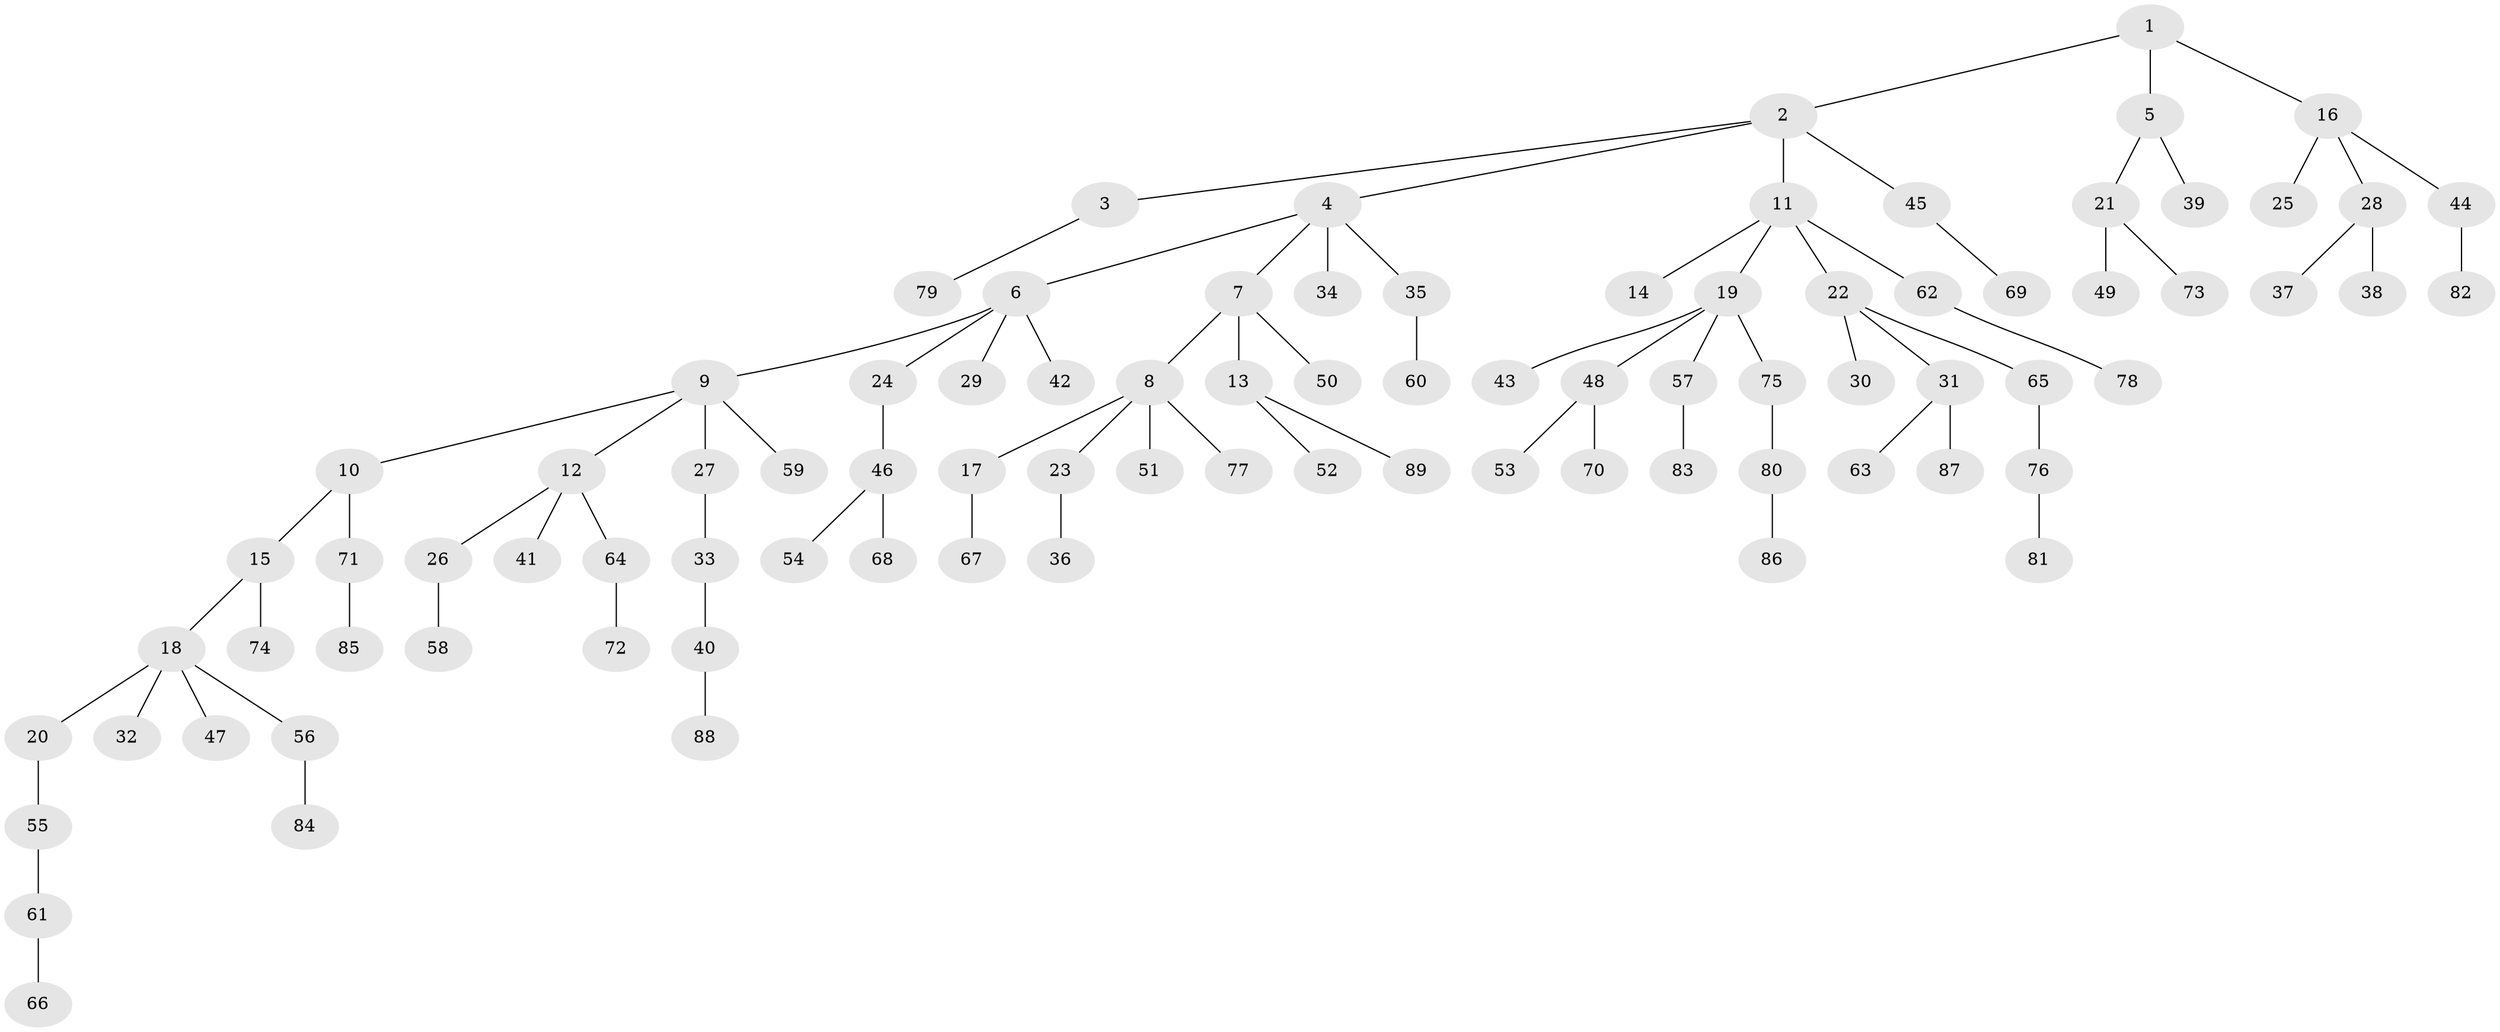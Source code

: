 // Generated by graph-tools (version 1.1) at 2025/50/03/09/25 03:50:17]
// undirected, 89 vertices, 88 edges
graph export_dot {
graph [start="1"]
  node [color=gray90,style=filled];
  1;
  2;
  3;
  4;
  5;
  6;
  7;
  8;
  9;
  10;
  11;
  12;
  13;
  14;
  15;
  16;
  17;
  18;
  19;
  20;
  21;
  22;
  23;
  24;
  25;
  26;
  27;
  28;
  29;
  30;
  31;
  32;
  33;
  34;
  35;
  36;
  37;
  38;
  39;
  40;
  41;
  42;
  43;
  44;
  45;
  46;
  47;
  48;
  49;
  50;
  51;
  52;
  53;
  54;
  55;
  56;
  57;
  58;
  59;
  60;
  61;
  62;
  63;
  64;
  65;
  66;
  67;
  68;
  69;
  70;
  71;
  72;
  73;
  74;
  75;
  76;
  77;
  78;
  79;
  80;
  81;
  82;
  83;
  84;
  85;
  86;
  87;
  88;
  89;
  1 -- 2;
  1 -- 5;
  1 -- 16;
  2 -- 3;
  2 -- 4;
  2 -- 11;
  2 -- 45;
  3 -- 79;
  4 -- 6;
  4 -- 7;
  4 -- 34;
  4 -- 35;
  5 -- 21;
  5 -- 39;
  6 -- 9;
  6 -- 24;
  6 -- 29;
  6 -- 42;
  7 -- 8;
  7 -- 13;
  7 -- 50;
  8 -- 17;
  8 -- 23;
  8 -- 51;
  8 -- 77;
  9 -- 10;
  9 -- 12;
  9 -- 27;
  9 -- 59;
  10 -- 15;
  10 -- 71;
  11 -- 14;
  11 -- 19;
  11 -- 22;
  11 -- 62;
  12 -- 26;
  12 -- 41;
  12 -- 64;
  13 -- 52;
  13 -- 89;
  15 -- 18;
  15 -- 74;
  16 -- 25;
  16 -- 28;
  16 -- 44;
  17 -- 67;
  18 -- 20;
  18 -- 32;
  18 -- 47;
  18 -- 56;
  19 -- 43;
  19 -- 48;
  19 -- 57;
  19 -- 75;
  20 -- 55;
  21 -- 49;
  21 -- 73;
  22 -- 30;
  22 -- 31;
  22 -- 65;
  23 -- 36;
  24 -- 46;
  26 -- 58;
  27 -- 33;
  28 -- 37;
  28 -- 38;
  31 -- 63;
  31 -- 87;
  33 -- 40;
  35 -- 60;
  40 -- 88;
  44 -- 82;
  45 -- 69;
  46 -- 54;
  46 -- 68;
  48 -- 53;
  48 -- 70;
  55 -- 61;
  56 -- 84;
  57 -- 83;
  61 -- 66;
  62 -- 78;
  64 -- 72;
  65 -- 76;
  71 -- 85;
  75 -- 80;
  76 -- 81;
  80 -- 86;
}
